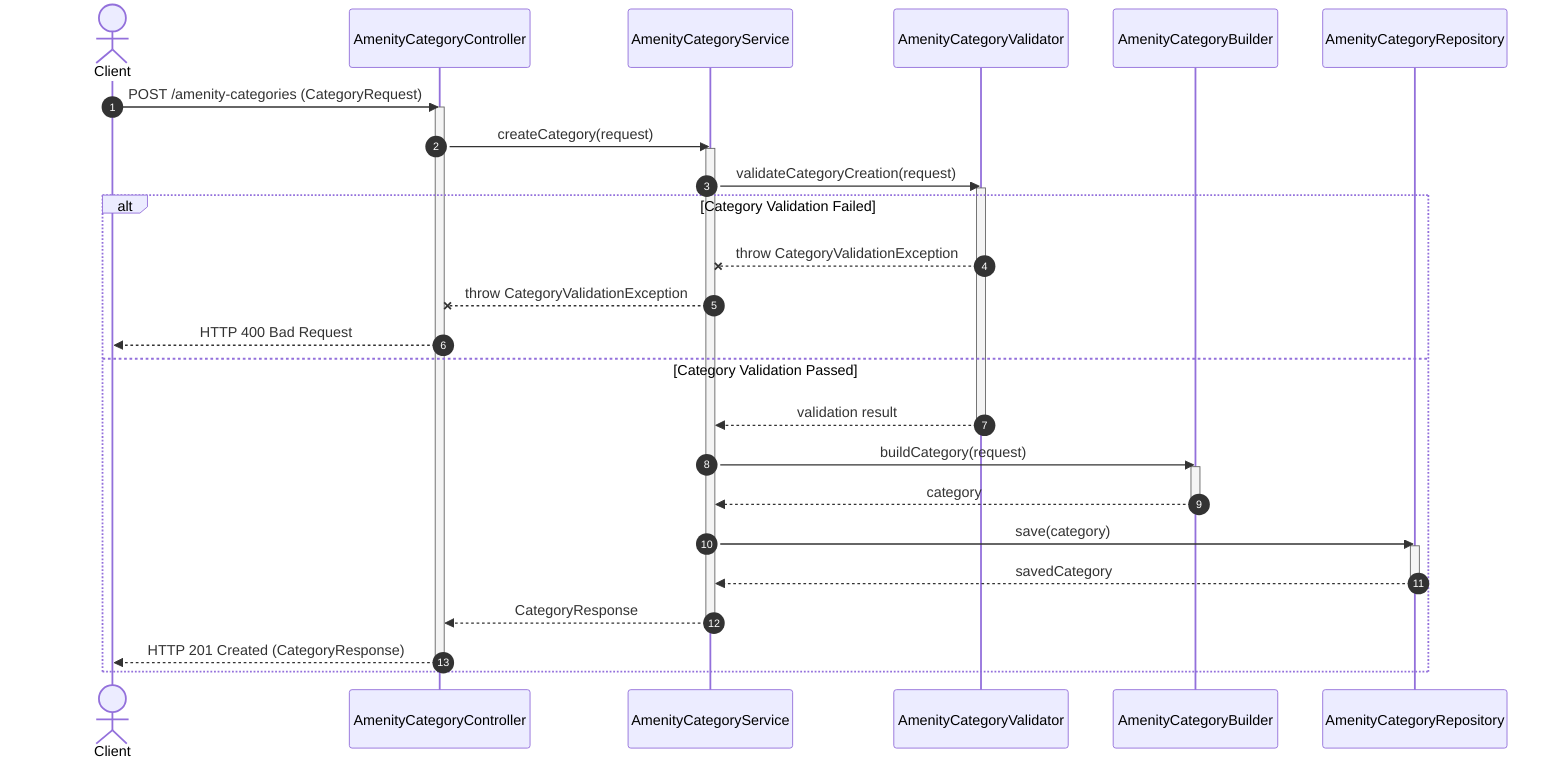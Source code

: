 sequenceDiagram
    autonumber
    actor C as Client
    participant AC as AmenityCategoryController
    participant AS as AmenityCategoryService
    participant AV as AmenityCategoryValidator
    participant AB as AmenityCategoryBuilder
    participant AR as AmenityCategoryRepository

    C ->> AC: POST /amenity-categories (CategoryRequest)
    activate AC

    AC ->> AS: createCategory(request)
    activate AS

    AS ->> AV: validateCategoryCreation(request)
    activate AV

    alt Category Validation Failed
        AV --x AS: throw CategoryValidationException
        AS --x AC: throw CategoryValidationException
        AC -->> C: HTTP 400 Bad Request
    else Category Validation Passed
        AV -->> AS: validation result
        deactivate AV

        AS ->> AB: buildCategory(request)
        activate AB
        AB -->> AS: category
        deactivate AB

        AS ->> AR: save(category)
        activate AR
        AR -->> AS: savedCategory
        deactivate AR

        AS -->> AC: CategoryResponse
        deactivate AS
        AC -->> C: HTTP 201 Created (CategoryResponse)
        deactivate AC
    end